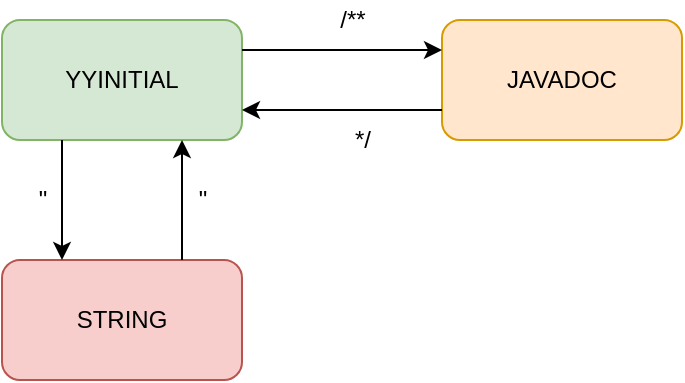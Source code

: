 <mxfile version="14.4.9" type="device"><diagram id="bCD8DN0WAjTHMJdj-rQc" name="Page-1"><mxGraphModel dx="910" dy="397" grid="1" gridSize="10" guides="1" tooltips="1" connect="1" arrows="1" fold="1" page="1" pageScale="1" pageWidth="827" pageHeight="1169" math="0" shadow="0"><root><mxCell id="0"/><mxCell id="1" parent="0"/><mxCell id="ZTCKuld7MyscNPR-NAS--2" value="YYINITIAL" style="rounded=1;whiteSpace=wrap;html=1;fillColor=#d5e8d4;strokeColor=#82b366;" vertex="1" parent="1"><mxGeometry x="160" y="80" width="120" height="60" as="geometry"/></mxCell><mxCell id="ZTCKuld7MyscNPR-NAS--3" value="JAVADOC" style="rounded=1;whiteSpace=wrap;html=1;fillColor=#ffe6cc;strokeColor=#d79b00;" vertex="1" parent="1"><mxGeometry x="380" y="80" width="120" height="60" as="geometry"/></mxCell><mxCell id="ZTCKuld7MyscNPR-NAS--4" value="STRING" style="rounded=1;whiteSpace=wrap;html=1;fillColor=#f8cecc;strokeColor=#b85450;" vertex="1" parent="1"><mxGeometry x="160" y="200" width="120" height="60" as="geometry"/></mxCell><mxCell id="ZTCKuld7MyscNPR-NAS--7" value="&quot;" style="text;html=1;align=center;verticalAlign=middle;resizable=0;points=[];autosize=1;" vertex="1" parent="1"><mxGeometry x="170" y="160" width="20" height="20" as="geometry"/></mxCell><mxCell id="ZTCKuld7MyscNPR-NAS--12" value="&quot;" style="text;html=1;align=center;verticalAlign=middle;resizable=0;points=[];autosize=1;" vertex="1" parent="1"><mxGeometry x="250" y="160" width="20" height="20" as="geometry"/></mxCell><mxCell id="ZTCKuld7MyscNPR-NAS--13" value="" style="endArrow=classic;html=1;exitX=1;exitY=0.25;exitDx=0;exitDy=0;entryX=0;entryY=0.25;entryDx=0;entryDy=0;" edge="1" parent="1" source="ZTCKuld7MyscNPR-NAS--2" target="ZTCKuld7MyscNPR-NAS--3"><mxGeometry width="50" height="50" relative="1" as="geometry"><mxPoint x="290" y="120" as="sourcePoint"/><mxPoint x="340" y="70" as="targetPoint"/></mxGeometry></mxCell><mxCell id="ZTCKuld7MyscNPR-NAS--14" value="" style="endArrow=classic;html=1;exitX=0;exitY=0.75;exitDx=0;exitDy=0;entryX=1;entryY=0.75;entryDx=0;entryDy=0;" edge="1" parent="1" source="ZTCKuld7MyscNPR-NAS--3" target="ZTCKuld7MyscNPR-NAS--2"><mxGeometry width="50" height="50" relative="1" as="geometry"><mxPoint x="450" y="190" as="sourcePoint"/><mxPoint x="500" y="140" as="targetPoint"/></mxGeometry></mxCell><mxCell id="ZTCKuld7MyscNPR-NAS--16" value="" style="endArrow=classic;html=1;exitX=0.25;exitY=1;exitDx=0;exitDy=0;entryX=0.25;entryY=0;entryDx=0;entryDy=0;" edge="1" parent="1" source="ZTCKuld7MyscNPR-NAS--2" target="ZTCKuld7MyscNPR-NAS--4"><mxGeometry width="50" height="50" relative="1" as="geometry"><mxPoint x="160" y="200" as="sourcePoint"/><mxPoint x="220" y="180" as="targetPoint"/></mxGeometry></mxCell><mxCell id="ZTCKuld7MyscNPR-NAS--17" value="" style="endArrow=classic;html=1;exitX=0.75;exitY=0;exitDx=0;exitDy=0;entryX=0.75;entryY=1;entryDx=0;entryDy=0;" edge="1" parent="1" source="ZTCKuld7MyscNPR-NAS--4" target="ZTCKuld7MyscNPR-NAS--2"><mxGeometry width="50" height="50" relative="1" as="geometry"><mxPoint x="210.8" y="152.22" as="sourcePoint"/><mxPoint x="210.8" y="208.62" as="targetPoint"/></mxGeometry></mxCell><mxCell id="ZTCKuld7MyscNPR-NAS--18" value="/**" style="text;html=1;align=center;verticalAlign=middle;resizable=0;points=[];autosize=1;" vertex="1" parent="1"><mxGeometry x="320" y="70" width="30" height="20" as="geometry"/></mxCell><mxCell id="ZTCKuld7MyscNPR-NAS--19" value="*/" style="text;html=1;align=center;verticalAlign=middle;resizable=0;points=[];autosize=1;" vertex="1" parent="1"><mxGeometry x="330" y="130" width="20" height="20" as="geometry"/></mxCell></root></mxGraphModel></diagram></mxfile>